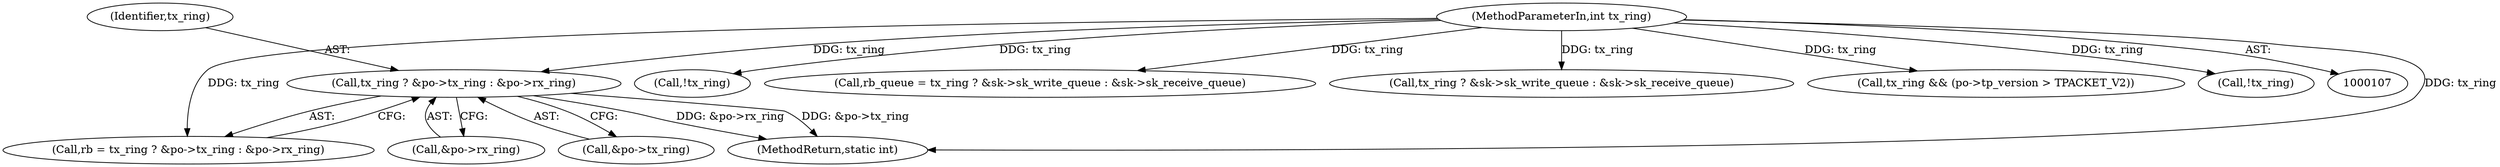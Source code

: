 digraph "0_linux_84ac7260236a49c79eede91617700174c2c19b0c@pointer" {
"1000161" [label="(Call,tx_ring ? &po->tx_ring : &po->rx_ring)"];
"1000111" [label="(MethodParameterIn,int tx_ring)"];
"1000161" [label="(Call,tx_ring ? &po->tx_ring : &po->rx_ring)"];
"1000587" [label="(MethodReturn,static int)"];
"1000569" [label="(Call,!tx_ring)"];
"1000159" [label="(Call,rb = tx_ring ? &po->tx_ring : &po->rx_ring)"];
"1000111" [label="(MethodParameterIn,int tx_ring)"];
"1000167" [label="(Call,&po->rx_ring)"];
"1000171" [label="(Call,rb_queue = tx_ring ? &sk->sk_write_queue : &sk->sk_receive_queue)"];
"1000162" [label="(Identifier,tx_ring)"];
"1000173" [label="(Call,tx_ring ? &sk->sk_write_queue : &sk->sk_receive_queue)"];
"1000148" [label="(Call,tx_ring && (po->tp_version > TPACKET_V2))"];
"1000371" [label="(Call,!tx_ring)"];
"1000163" [label="(Call,&po->tx_ring)"];
"1000161" -> "1000159"  [label="AST: "];
"1000161" -> "1000163"  [label="CFG: "];
"1000161" -> "1000167"  [label="CFG: "];
"1000162" -> "1000161"  [label="AST: "];
"1000163" -> "1000161"  [label="AST: "];
"1000167" -> "1000161"  [label="AST: "];
"1000159" -> "1000161"  [label="CFG: "];
"1000161" -> "1000587"  [label="DDG: &po->rx_ring"];
"1000161" -> "1000587"  [label="DDG: &po->tx_ring"];
"1000111" -> "1000161"  [label="DDG: tx_ring"];
"1000111" -> "1000107"  [label="AST: "];
"1000111" -> "1000587"  [label="DDG: tx_ring"];
"1000111" -> "1000148"  [label="DDG: tx_ring"];
"1000111" -> "1000159"  [label="DDG: tx_ring"];
"1000111" -> "1000171"  [label="DDG: tx_ring"];
"1000111" -> "1000173"  [label="DDG: tx_ring"];
"1000111" -> "1000371"  [label="DDG: tx_ring"];
"1000111" -> "1000569"  [label="DDG: tx_ring"];
}
